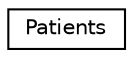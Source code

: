 digraph G
{
  edge [fontname="Helvetica",fontsize="10",labelfontname="Helvetica",labelfontsize="10"];
  node [fontname="Helvetica",fontsize="10",shape=record];
  rankdir="LR";
  Node1 [label="Patients",height=0.2,width=0.4,color="black", fillcolor="white", style="filled",URL="$interface_patients.html"];
}
